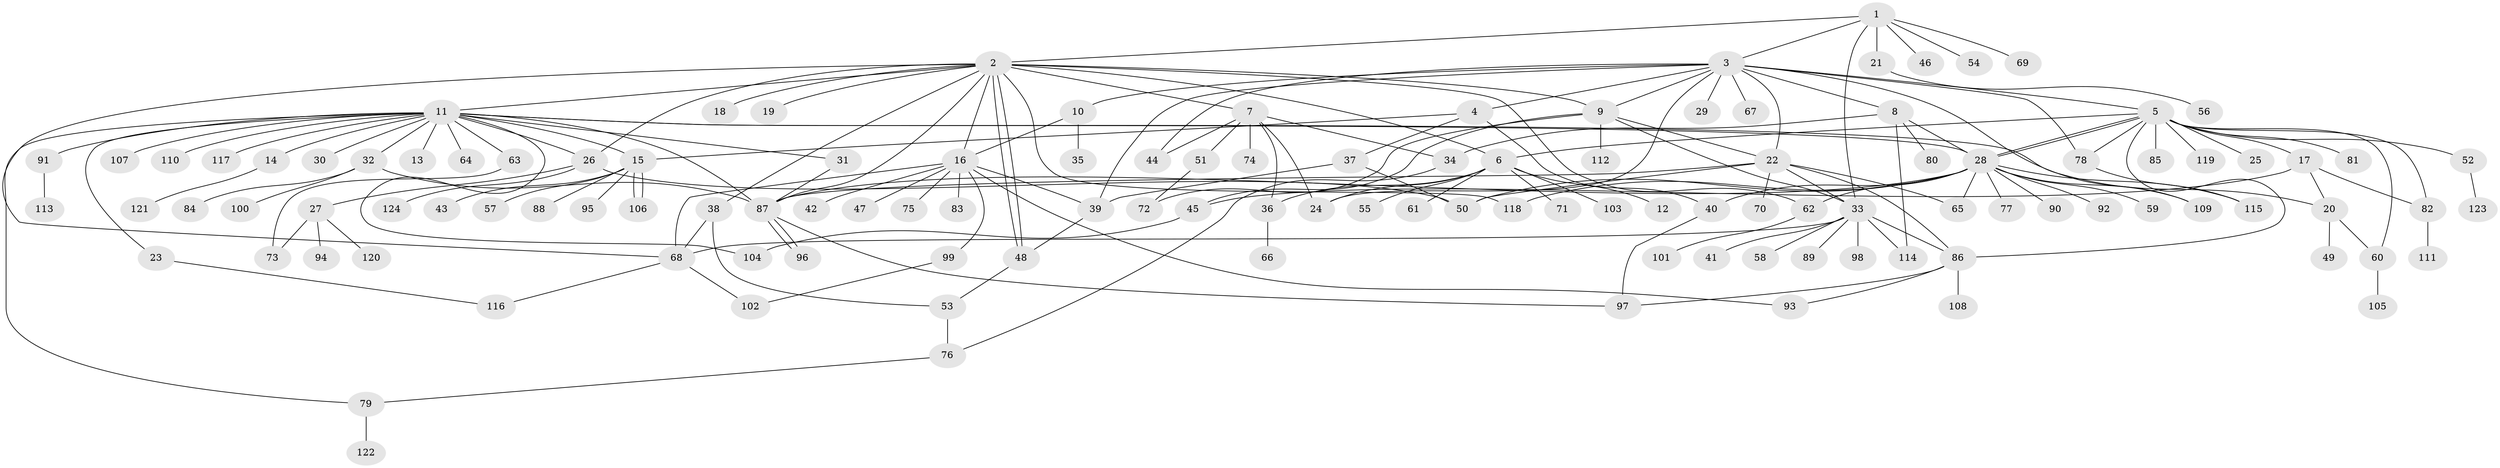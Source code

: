 // coarse degree distribution, {1: 0.8979591836734694, 11: 0.04081632653061224, 4: 0.02040816326530612, 10: 0.02040816326530612, 24: 0.02040816326530612}
// Generated by graph-tools (version 1.1) at 2025/50/03/04/25 21:50:18]
// undirected, 124 vertices, 181 edges
graph export_dot {
graph [start="1"]
  node [color=gray90,style=filled];
  1;
  2;
  3;
  4;
  5;
  6;
  7;
  8;
  9;
  10;
  11;
  12;
  13;
  14;
  15;
  16;
  17;
  18;
  19;
  20;
  21;
  22;
  23;
  24;
  25;
  26;
  27;
  28;
  29;
  30;
  31;
  32;
  33;
  34;
  35;
  36;
  37;
  38;
  39;
  40;
  41;
  42;
  43;
  44;
  45;
  46;
  47;
  48;
  49;
  50;
  51;
  52;
  53;
  54;
  55;
  56;
  57;
  58;
  59;
  60;
  61;
  62;
  63;
  64;
  65;
  66;
  67;
  68;
  69;
  70;
  71;
  72;
  73;
  74;
  75;
  76;
  77;
  78;
  79;
  80;
  81;
  82;
  83;
  84;
  85;
  86;
  87;
  88;
  89;
  90;
  91;
  92;
  93;
  94;
  95;
  96;
  97;
  98;
  99;
  100;
  101;
  102;
  103;
  104;
  105;
  106;
  107;
  108;
  109;
  110;
  111;
  112;
  113;
  114;
  115;
  116;
  117;
  118;
  119;
  120;
  121;
  122;
  123;
  124;
  1 -- 2;
  1 -- 3;
  1 -- 21;
  1 -- 33;
  1 -- 46;
  1 -- 54;
  1 -- 69;
  2 -- 6;
  2 -- 7;
  2 -- 9;
  2 -- 11;
  2 -- 16;
  2 -- 18;
  2 -- 19;
  2 -- 26;
  2 -- 38;
  2 -- 48;
  2 -- 48;
  2 -- 62;
  2 -- 68;
  2 -- 87;
  2 -- 118;
  3 -- 4;
  3 -- 5;
  3 -- 8;
  3 -- 9;
  3 -- 10;
  3 -- 22;
  3 -- 24;
  3 -- 29;
  3 -- 39;
  3 -- 44;
  3 -- 67;
  3 -- 78;
  3 -- 109;
  4 -- 15;
  4 -- 37;
  4 -- 40;
  5 -- 6;
  5 -- 17;
  5 -- 25;
  5 -- 28;
  5 -- 28;
  5 -- 52;
  5 -- 60;
  5 -- 78;
  5 -- 81;
  5 -- 82;
  5 -- 85;
  5 -- 86;
  5 -- 119;
  6 -- 12;
  6 -- 24;
  6 -- 36;
  6 -- 55;
  6 -- 61;
  6 -- 71;
  6 -- 103;
  7 -- 24;
  7 -- 34;
  7 -- 36;
  7 -- 44;
  7 -- 51;
  7 -- 74;
  8 -- 28;
  8 -- 34;
  8 -- 80;
  8 -- 114;
  9 -- 22;
  9 -- 33;
  9 -- 45;
  9 -- 72;
  9 -- 112;
  10 -- 16;
  10 -- 35;
  11 -- 13;
  11 -- 14;
  11 -- 15;
  11 -- 20;
  11 -- 23;
  11 -- 26;
  11 -- 28;
  11 -- 30;
  11 -- 31;
  11 -- 32;
  11 -- 63;
  11 -- 64;
  11 -- 79;
  11 -- 87;
  11 -- 91;
  11 -- 104;
  11 -- 107;
  11 -- 110;
  11 -- 117;
  14 -- 121;
  15 -- 43;
  15 -- 57;
  15 -- 88;
  15 -- 95;
  15 -- 106;
  15 -- 106;
  16 -- 39;
  16 -- 42;
  16 -- 47;
  16 -- 68;
  16 -- 75;
  16 -- 83;
  16 -- 93;
  16 -- 99;
  17 -- 20;
  17 -- 45;
  17 -- 82;
  20 -- 49;
  20 -- 60;
  21 -- 56;
  22 -- 33;
  22 -- 50;
  22 -- 65;
  22 -- 70;
  22 -- 86;
  22 -- 87;
  23 -- 116;
  26 -- 27;
  26 -- 50;
  26 -- 124;
  27 -- 73;
  27 -- 94;
  27 -- 120;
  28 -- 40;
  28 -- 50;
  28 -- 59;
  28 -- 62;
  28 -- 65;
  28 -- 77;
  28 -- 87;
  28 -- 90;
  28 -- 92;
  28 -- 109;
  28 -- 115;
  28 -- 118;
  31 -- 87;
  32 -- 84;
  32 -- 87;
  32 -- 100;
  33 -- 41;
  33 -- 58;
  33 -- 68;
  33 -- 86;
  33 -- 89;
  33 -- 98;
  33 -- 114;
  34 -- 76;
  36 -- 66;
  37 -- 39;
  37 -- 50;
  38 -- 53;
  38 -- 68;
  39 -- 48;
  40 -- 97;
  45 -- 104;
  48 -- 53;
  51 -- 72;
  52 -- 123;
  53 -- 76;
  60 -- 105;
  62 -- 101;
  63 -- 73;
  68 -- 102;
  68 -- 116;
  76 -- 79;
  78 -- 115;
  79 -- 122;
  82 -- 111;
  86 -- 93;
  86 -- 97;
  86 -- 108;
  87 -- 96;
  87 -- 96;
  87 -- 97;
  91 -- 113;
  99 -- 102;
}
